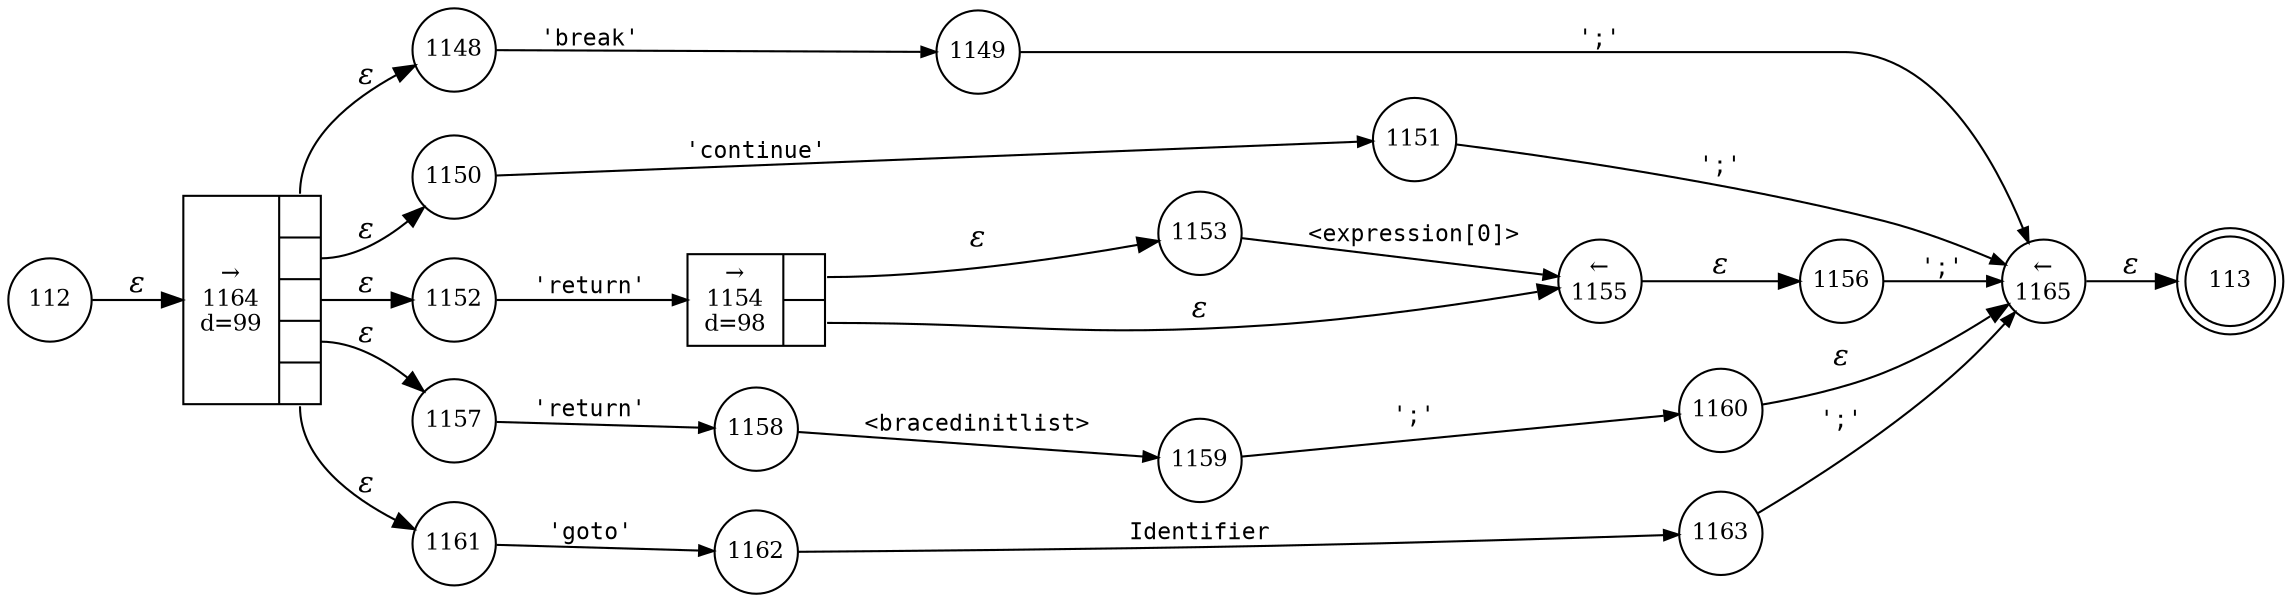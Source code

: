 digraph ATN {
rankdir=LR;
s113[fontsize=11, label="113", shape=doublecircle, fixedsize=true, width=.6];
s1152[fontsize=11,label="1152", shape=circle, fixedsize=true, width=.55, peripheries=1];
s1153[fontsize=11,label="1153", shape=circle, fixedsize=true, width=.55, peripheries=1];
s1154[fontsize=11,label="{&rarr;\n1154\nd=98|{<p0>|<p1>}}", shape=record, fixedsize=false, peripheries=1];
s1155[fontsize=11,label="&larr;\n1155", shape=circle, fixedsize=true, width=.55, peripheries=1];
s1156[fontsize=11,label="1156", shape=circle, fixedsize=true, width=.55, peripheries=1];
s1157[fontsize=11,label="1157", shape=circle, fixedsize=true, width=.55, peripheries=1];
s1158[fontsize=11,label="1158", shape=circle, fixedsize=true, width=.55, peripheries=1];
s1159[fontsize=11,label="1159", shape=circle, fixedsize=true, width=.55, peripheries=1];
s1160[fontsize=11,label="1160", shape=circle, fixedsize=true, width=.55, peripheries=1];
s1161[fontsize=11,label="1161", shape=circle, fixedsize=true, width=.55, peripheries=1];
s1162[fontsize=11,label="1162", shape=circle, fixedsize=true, width=.55, peripheries=1];
s1163[fontsize=11,label="1163", shape=circle, fixedsize=true, width=.55, peripheries=1];
s1164[fontsize=11,label="{&rarr;\n1164\nd=99|{<p0>|<p1>|<p2>|<p3>|<p4>}}", shape=record, fixedsize=false, peripheries=1];
s1165[fontsize=11,label="&larr;\n1165", shape=circle, fixedsize=true, width=.55, peripheries=1];
s112[fontsize=11,label="112", shape=circle, fixedsize=true, width=.55, peripheries=1];
s1148[fontsize=11,label="1148", shape=circle, fixedsize=true, width=.55, peripheries=1];
s1149[fontsize=11,label="1149", shape=circle, fixedsize=true, width=.55, peripheries=1];
s1150[fontsize=11,label="1150", shape=circle, fixedsize=true, width=.55, peripheries=1];
s1151[fontsize=11,label="1151", shape=circle, fixedsize=true, width=.55, peripheries=1];
s112 -> s1164 [fontname="Times-Italic", label="&epsilon;"];
s1164:p0 -> s1148 [fontname="Times-Italic", label="&epsilon;"];
s1164:p1 -> s1150 [fontname="Times-Italic", label="&epsilon;"];
s1164:p2 -> s1152 [fontname="Times-Italic", label="&epsilon;"];
s1164:p3 -> s1157 [fontname="Times-Italic", label="&epsilon;"];
s1164:p4 -> s1161 [fontname="Times-Italic", label="&epsilon;"];
s1148 -> s1149 [fontsize=11, fontname="Courier", arrowsize=.7, label = "'break'", arrowhead = normal];
s1150 -> s1151 [fontsize=11, fontname="Courier", arrowsize=.7, label = "'continue'", arrowhead = normal];
s1152 -> s1154 [fontsize=11, fontname="Courier", arrowsize=.7, label = "'return'", arrowhead = normal];
s1157 -> s1158 [fontsize=11, fontname="Courier", arrowsize=.7, label = "'return'", arrowhead = normal];
s1161 -> s1162 [fontsize=11, fontname="Courier", arrowsize=.7, label = "'goto'", arrowhead = normal];
s1149 -> s1165 [fontsize=11, fontname="Courier", arrowsize=.7, label = "';'", arrowhead = normal];
s1151 -> s1165 [fontsize=11, fontname="Courier", arrowsize=.7, label = "';'", arrowhead = normal];
s1154:p0 -> s1153 [fontname="Times-Italic", label="&epsilon;"];
s1154:p1 -> s1155 [fontname="Times-Italic", label="&epsilon;"];
s1158 -> s1159 [fontsize=11, fontname="Courier", arrowsize=.7, label = "<bracedinitlist>", arrowhead = normal];
s1162 -> s1163 [fontsize=11, fontname="Courier", arrowsize=.7, label = "Identifier", arrowhead = normal];
s1165 -> s113 [fontname="Times-Italic", label="&epsilon;"];
s1153 -> s1155 [fontsize=11, fontname="Courier", arrowsize=.7, label = "<expression[0]>", arrowhead = normal];
s1155 -> s1156 [fontname="Times-Italic", label="&epsilon;"];
s1159 -> s1160 [fontsize=11, fontname="Courier", arrowsize=.7, label = "';'", arrowhead = normal];
s1163 -> s1165 [fontsize=11, fontname="Courier", arrowsize=.7, label = "';'", arrowhead = normal];
s1156 -> s1165 [fontsize=11, fontname="Courier", arrowsize=.7, label = "';'", arrowhead = normal];
s1160 -> s1165 [fontname="Times-Italic", label="&epsilon;"];
}